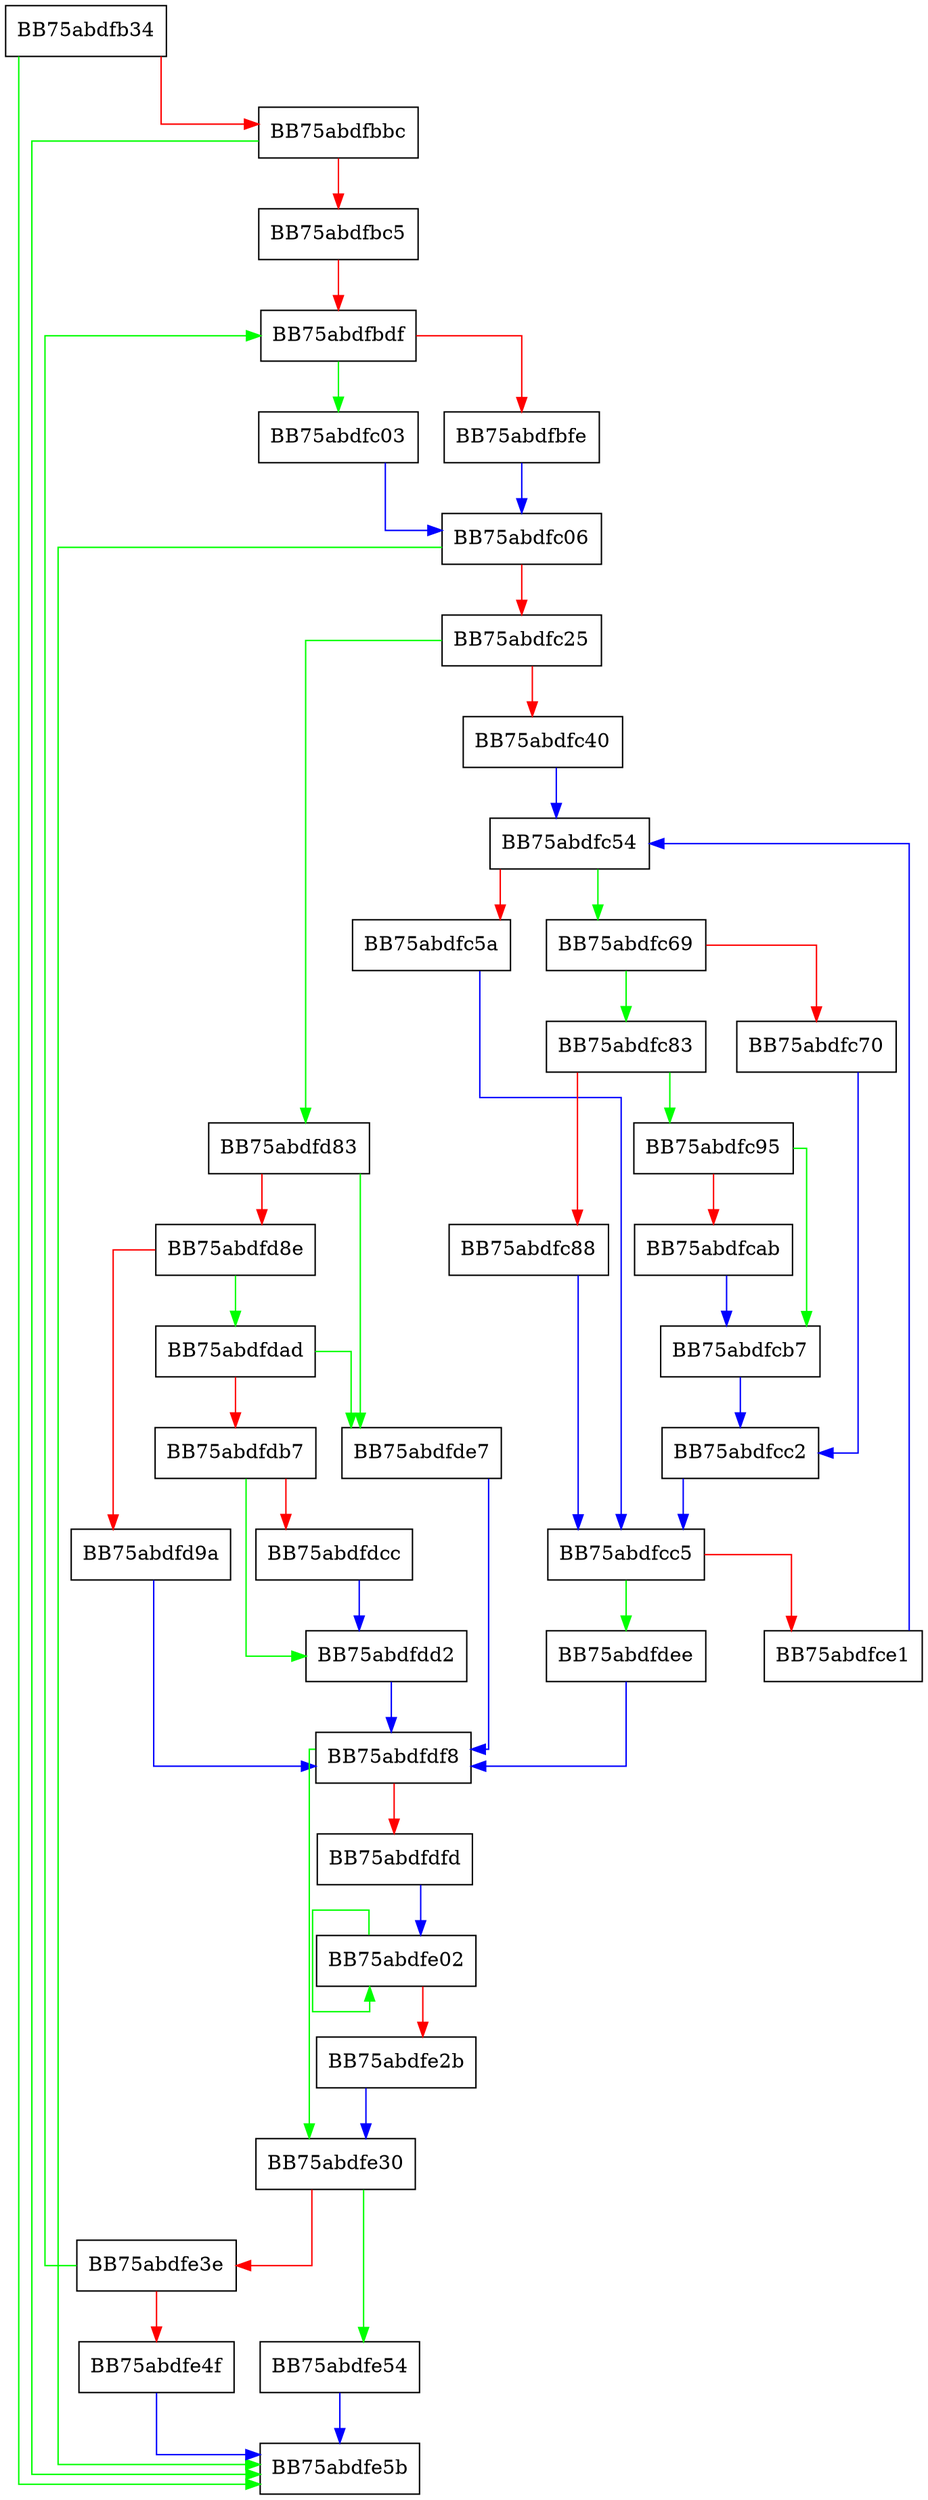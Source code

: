 digraph HUF_decompress4X1_usingDTable_internal_fast {
  node [shape="box"];
  graph [splines=ortho];
  BB75abdfb34 -> BB75abdfe5b [color="green"];
  BB75abdfb34 -> BB75abdfbbc [color="red"];
  BB75abdfbbc -> BB75abdfe5b [color="green"];
  BB75abdfbbc -> BB75abdfbc5 [color="red"];
  BB75abdfbc5 -> BB75abdfbdf [color="red"];
  BB75abdfbdf -> BB75abdfc03 [color="green"];
  BB75abdfbdf -> BB75abdfbfe [color="red"];
  BB75abdfbfe -> BB75abdfc06 [color="blue"];
  BB75abdfc03 -> BB75abdfc06 [color="blue"];
  BB75abdfc06 -> BB75abdfe5b [color="green"];
  BB75abdfc06 -> BB75abdfc25 [color="red"];
  BB75abdfc25 -> BB75abdfd83 [color="green"];
  BB75abdfc25 -> BB75abdfc40 [color="red"];
  BB75abdfc40 -> BB75abdfc54 [color="blue"];
  BB75abdfc54 -> BB75abdfc69 [color="green"];
  BB75abdfc54 -> BB75abdfc5a [color="red"];
  BB75abdfc5a -> BB75abdfcc5 [color="blue"];
  BB75abdfc69 -> BB75abdfc83 [color="green"];
  BB75abdfc69 -> BB75abdfc70 [color="red"];
  BB75abdfc70 -> BB75abdfcc2 [color="blue"];
  BB75abdfc83 -> BB75abdfc95 [color="green"];
  BB75abdfc83 -> BB75abdfc88 [color="red"];
  BB75abdfc88 -> BB75abdfcc5 [color="blue"];
  BB75abdfc95 -> BB75abdfcb7 [color="green"];
  BB75abdfc95 -> BB75abdfcab [color="red"];
  BB75abdfcab -> BB75abdfcb7 [color="blue"];
  BB75abdfcb7 -> BB75abdfcc2 [color="blue"];
  BB75abdfcc2 -> BB75abdfcc5 [color="blue"];
  BB75abdfcc5 -> BB75abdfdee [color="green"];
  BB75abdfcc5 -> BB75abdfce1 [color="red"];
  BB75abdfce1 -> BB75abdfc54 [color="blue"];
  BB75abdfd83 -> BB75abdfde7 [color="green"];
  BB75abdfd83 -> BB75abdfd8e [color="red"];
  BB75abdfd8e -> BB75abdfdad [color="green"];
  BB75abdfd8e -> BB75abdfd9a [color="red"];
  BB75abdfd9a -> BB75abdfdf8 [color="blue"];
  BB75abdfdad -> BB75abdfde7 [color="green"];
  BB75abdfdad -> BB75abdfdb7 [color="red"];
  BB75abdfdb7 -> BB75abdfdd2 [color="green"];
  BB75abdfdb7 -> BB75abdfdcc [color="red"];
  BB75abdfdcc -> BB75abdfdd2 [color="blue"];
  BB75abdfdd2 -> BB75abdfdf8 [color="blue"];
  BB75abdfde7 -> BB75abdfdf8 [color="blue"];
  BB75abdfdee -> BB75abdfdf8 [color="blue"];
  BB75abdfdf8 -> BB75abdfe30 [color="green"];
  BB75abdfdf8 -> BB75abdfdfd [color="red"];
  BB75abdfdfd -> BB75abdfe02 [color="blue"];
  BB75abdfe02 -> BB75abdfe02 [color="green"];
  BB75abdfe02 -> BB75abdfe2b [color="red"];
  BB75abdfe2b -> BB75abdfe30 [color="blue"];
  BB75abdfe30 -> BB75abdfe54 [color="green"];
  BB75abdfe30 -> BB75abdfe3e [color="red"];
  BB75abdfe3e -> BB75abdfbdf [color="green"];
  BB75abdfe3e -> BB75abdfe4f [color="red"];
  BB75abdfe4f -> BB75abdfe5b [color="blue"];
  BB75abdfe54 -> BB75abdfe5b [color="blue"];
}